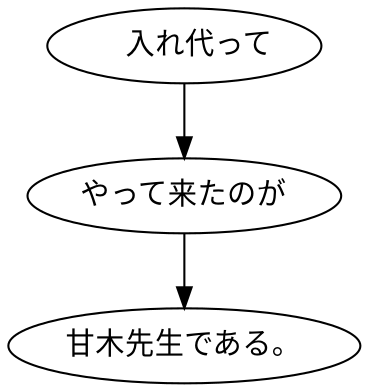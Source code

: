 digraph graph5374 {
	node0 [label="　入れ代って"];
	node1 [label="やって来たのが"];
	node2 [label="甘木先生である。"];
	node0 -> node1;
	node1 -> node2;
}
